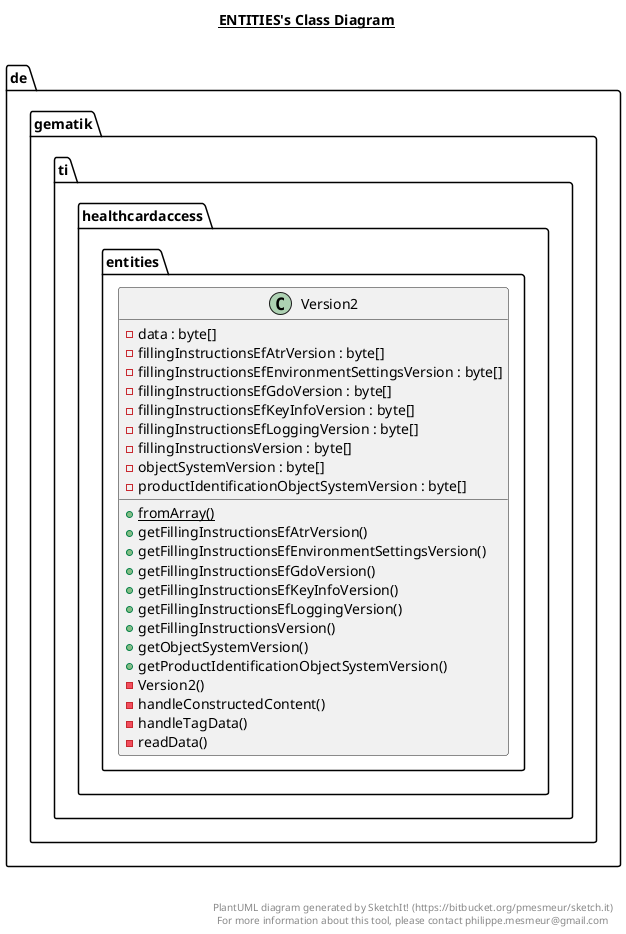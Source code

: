 @startuml

title __ENTITIES's Class Diagram__\n

  namespace de.gematik.ti.healthcardaccess {
    namespace entities {
      class de.gematik.ti.healthcardaccess.entities.Version2 {
          - data : byte[]
          - fillingInstructionsEfAtrVersion : byte[]
          - fillingInstructionsEfEnvironmentSettingsVersion : byte[]
          - fillingInstructionsEfGdoVersion : byte[]
          - fillingInstructionsEfKeyInfoVersion : byte[]
          - fillingInstructionsEfLoggingVersion : byte[]
          - fillingInstructionsVersion : byte[]
          - objectSystemVersion : byte[]
          - productIdentificationObjectSystemVersion : byte[]
          {static} + fromArray()
          + getFillingInstructionsEfAtrVersion()
          + getFillingInstructionsEfEnvironmentSettingsVersion()
          + getFillingInstructionsEfGdoVersion()
          + getFillingInstructionsEfKeyInfoVersion()
          + getFillingInstructionsEfLoggingVersion()
          + getFillingInstructionsVersion()
          + getObjectSystemVersion()
          + getProductIdentificationObjectSystemVersion()
          - Version2()
          - handleConstructedContent()
          - handleTagData()
          - readData()
      }
    }
  }
  



right footer


PlantUML diagram generated by SketchIt! (https://bitbucket.org/pmesmeur/sketch.it)
For more information about this tool, please contact philippe.mesmeur@gmail.com
endfooter

@enduml
